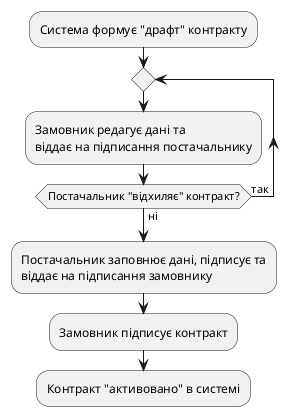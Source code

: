 @startuml
:Система формує "драфт" контракту;

repeat
    :Замовник редагує дані та\n\
віддає на підписання постачальнику;
repeat while (Постачальник "відхиляє" контракт?) is (так) not (ні);

:Постачальник заповнює дані, підписує та\n\
віддає на підписання замовнику;

:Замовник підписує контракт;

:Контракт "активовано" в системі;

@enduml